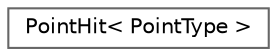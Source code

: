 digraph "Graphical Class Hierarchy"
{
 // LATEX_PDF_SIZE
  bgcolor="transparent";
  edge [fontname=Helvetica,fontsize=10,labelfontname=Helvetica,labelfontsize=10];
  node [fontname=Helvetica,fontsize=10,shape=box,height=0.2,width=0.4];
  rankdir="LR";
  Node0 [id="Node000000",label="PointHit\< PointType \>",height=0.2,width=0.4,color="grey40", fillcolor="white", style="filled",URL="$classFoam_1_1PointHit.html",tooltip="Describes the interaction of a object and a (templated) point. It carries the info of a successful hi..."];
}

